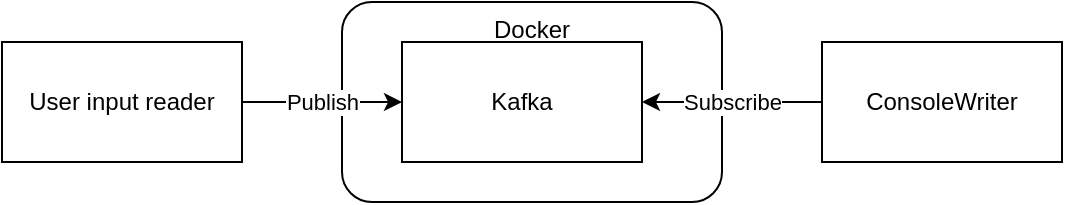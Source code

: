 <mxfile version="19.0.3" type="device"><diagram id="u7-Ga3dHeOJtjJ7TmNdP" name="Page-1"><mxGraphModel dx="941" dy="677" grid="1" gridSize="10" guides="1" tooltips="1" connect="1" arrows="1" fold="1" page="1" pageScale="1" pageWidth="827" pageHeight="1169" math="0" shadow="0"><root><mxCell id="0"/><mxCell id="1" parent="0"/><mxCell id="3GWwBGn5Q4LVgGCuuWHo-1" value="User input reader" style="rounded=0;whiteSpace=wrap;html=1;" vertex="1" parent="1"><mxGeometry x="50" y="100" width="120" height="60" as="geometry"/></mxCell><mxCell id="3GWwBGn5Q4LVgGCuuWHo-2" value="Docker" style="rounded=1;whiteSpace=wrap;html=1;verticalAlign=top;" vertex="1" parent="1"><mxGeometry x="220" y="80" width="190" height="100" as="geometry"/></mxCell><mxCell id="3GWwBGn5Q4LVgGCuuWHo-3" value="Kafka" style="rounded=0;whiteSpace=wrap;html=1;" vertex="1" parent="1"><mxGeometry x="250" y="100" width="120" height="60" as="geometry"/></mxCell><mxCell id="3GWwBGn5Q4LVgGCuuWHo-4" value="Publish" style="edgeStyle=orthogonalEdgeStyle;rounded=0;orthogonalLoop=1;jettySize=auto;html=1;" edge="1" parent="1" source="3GWwBGn5Q4LVgGCuuWHo-1" target="3GWwBGn5Q4LVgGCuuWHo-3"><mxGeometry relative="1" as="geometry"/></mxCell><mxCell id="3GWwBGn5Q4LVgGCuuWHo-6" value="Subscribe" style="edgeStyle=orthogonalEdgeStyle;rounded=0;orthogonalLoop=1;jettySize=auto;html=1;" edge="1" parent="1" source="3GWwBGn5Q4LVgGCuuWHo-5" target="3GWwBGn5Q4LVgGCuuWHo-3"><mxGeometry relative="1" as="geometry"/></mxCell><mxCell id="3GWwBGn5Q4LVgGCuuWHo-5" value="ConsoleWriter" style="rounded=0;whiteSpace=wrap;html=1;" vertex="1" parent="1"><mxGeometry x="460" y="100" width="120" height="60" as="geometry"/></mxCell></root></mxGraphModel></diagram></mxfile>
